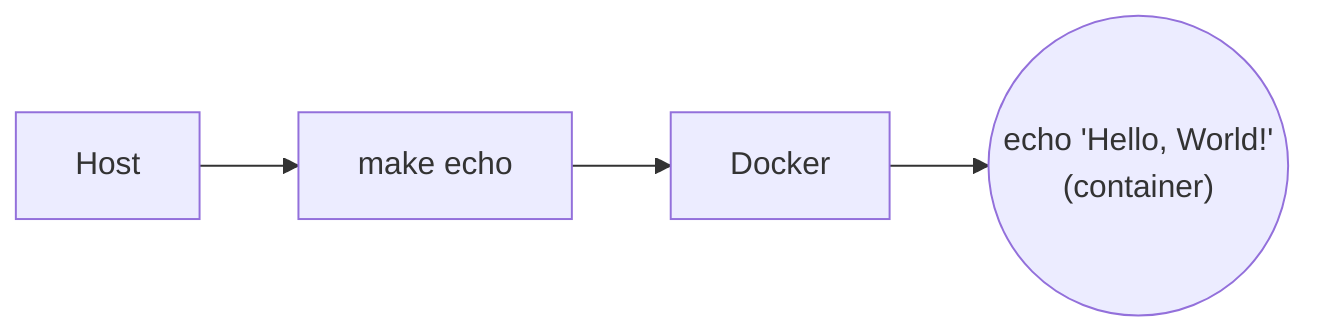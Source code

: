 graph LR
    host[Host]-->make[make echo]
    make-->docker["Docker"]
    docker-->container(("echo 'Hello, World!'
    (container)"))
